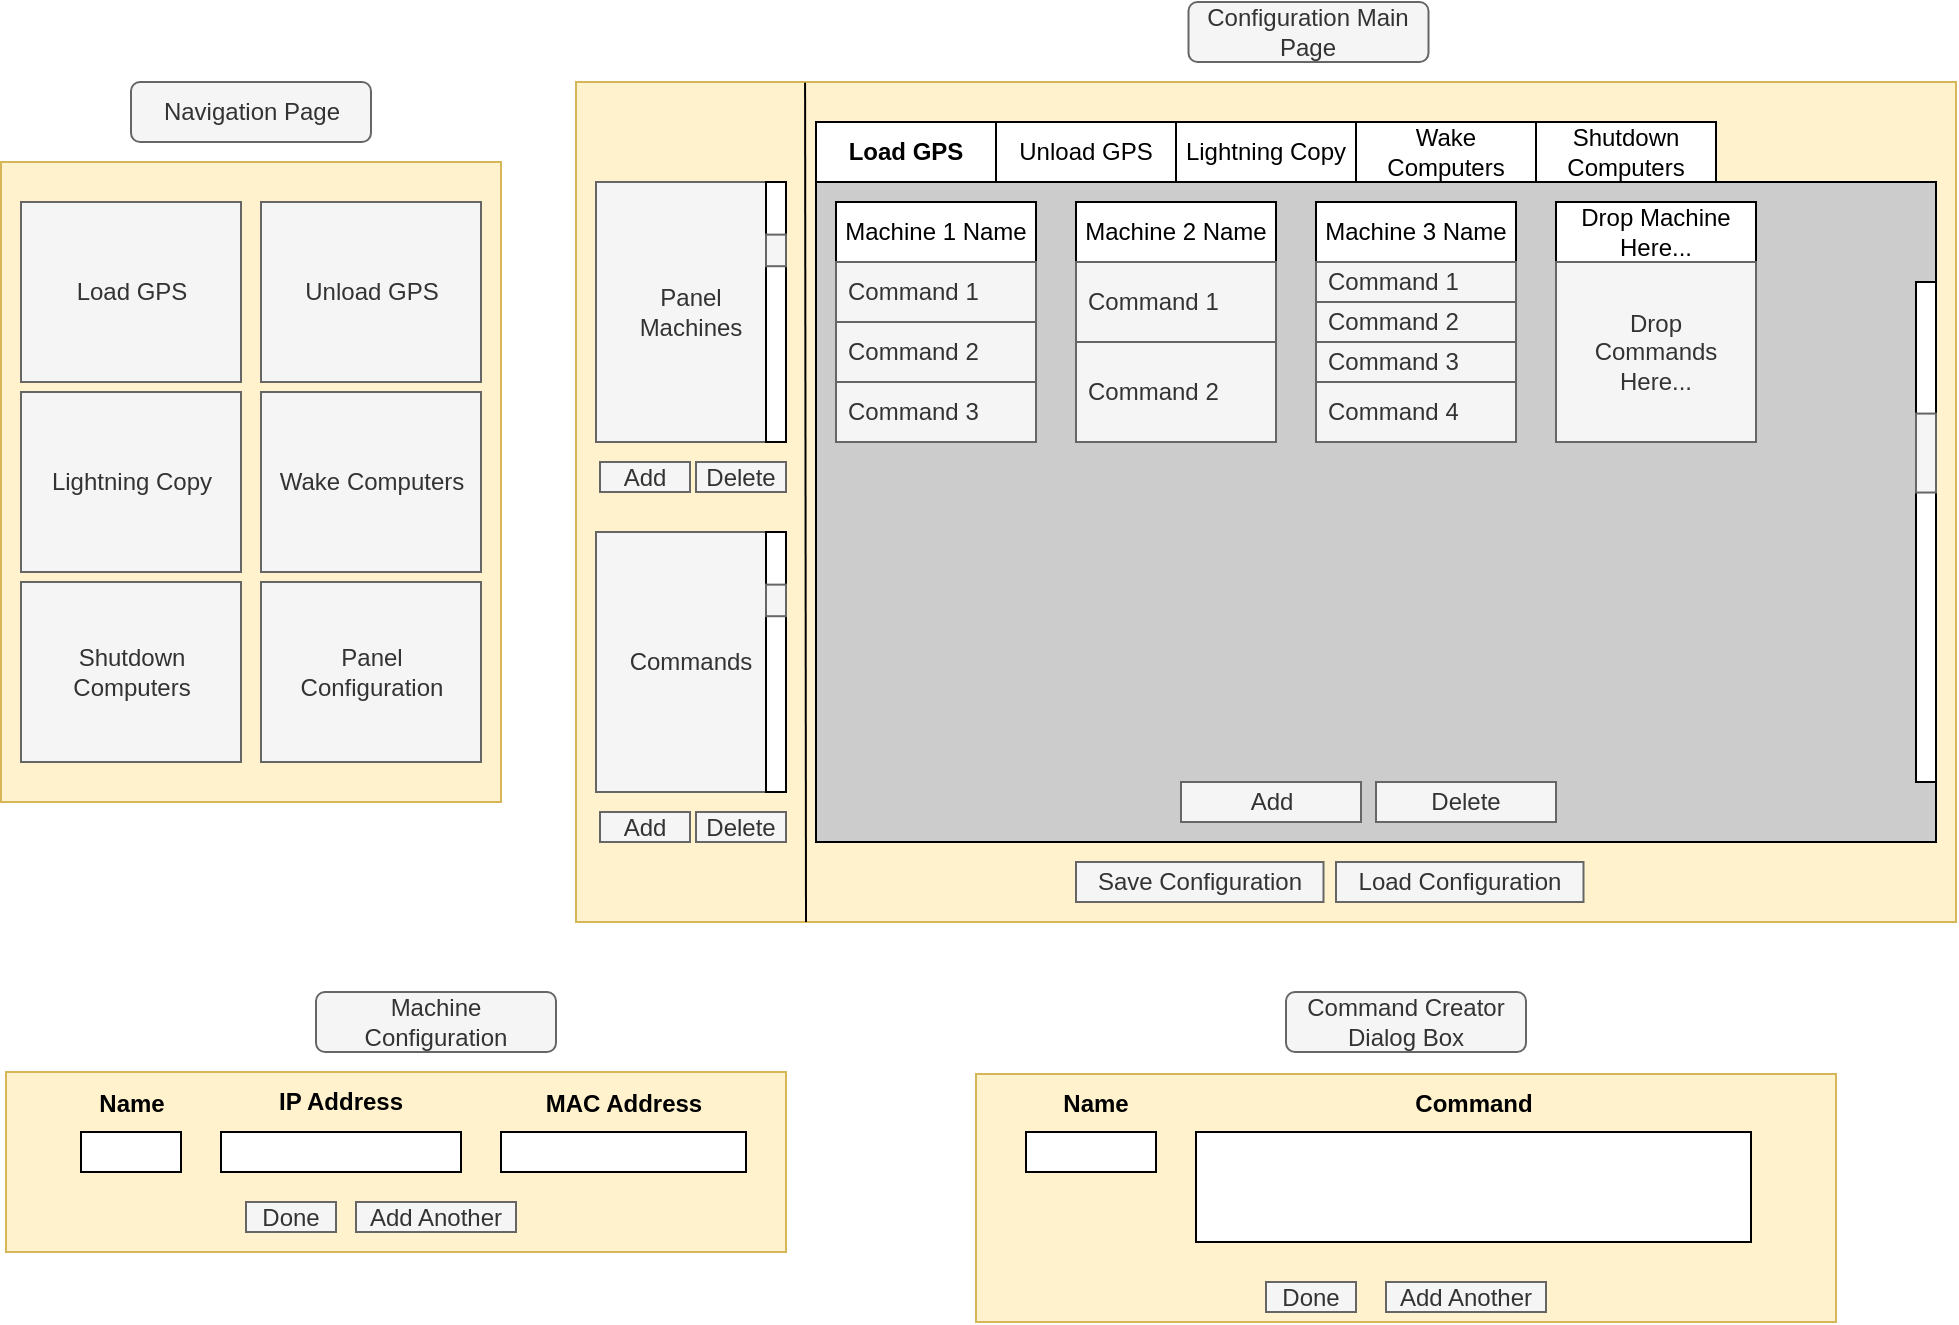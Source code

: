 <mxfile version="22.1.2" type="device" pages="2">
  <diagram name="Page-1" id="l4BXJL_ixx2tf4eaIrTP">
    <mxGraphModel dx="1094" dy="677" grid="1" gridSize="10" guides="1" tooltips="1" connect="1" arrows="1" fold="1" page="1" pageScale="1" pageWidth="850" pageHeight="1100" math="0" shadow="0">
      <root>
        <mxCell id="0" />
        <mxCell id="1" parent="0" />
        <mxCell id="05Ht6eD-vF9q2f4KRF_v-15" value="" style="rounded=0;whiteSpace=wrap;html=1;fillColor=#fff2cc;strokeColor=#d6b656;" parent="1" vertex="1">
          <mxGeometry x="310" y="60" width="690" height="420" as="geometry" />
        </mxCell>
        <mxCell id="GJvcvkB4KFx6lNpRB0yJ-2" value="" style="group" parent="1" vertex="1" connectable="0">
          <mxGeometry x="430" y="110" width="540" height="330" as="geometry" />
        </mxCell>
        <mxCell id="CBT9GlM5qFI3nlHTZvPN-23" value="" style="rounded=0;whiteSpace=wrap;html=1;fillColor=#CCCCCC;" parent="GJvcvkB4KFx6lNpRB0yJ-2" vertex="1">
          <mxGeometry width="560" height="330" as="geometry" />
        </mxCell>
        <mxCell id="CBT9GlM5qFI3nlHTZvPN-26" value="" style="group" parent="GJvcvkB4KFx6lNpRB0yJ-2" vertex="1" connectable="0">
          <mxGeometry x="550" y="50" width="10" height="250" as="geometry" />
        </mxCell>
        <mxCell id="CBT9GlM5qFI3nlHTZvPN-24" value="" style="rounded=0;whiteSpace=wrap;html=1;" parent="CBT9GlM5qFI3nlHTZvPN-26" vertex="1">
          <mxGeometry width="10" height="250.0" as="geometry" />
        </mxCell>
        <mxCell id="CBT9GlM5qFI3nlHTZvPN-25" value="" style="rounded=0;whiteSpace=wrap;html=1;fillColor=#f5f5f5;fontColor=#333333;strokeColor=#666666;" parent="CBT9GlM5qFI3nlHTZvPN-26" vertex="1">
          <mxGeometry y="65.789" width="10" height="39.474" as="geometry" />
        </mxCell>
        <mxCell id="GJvcvkB4KFx6lNpRB0yJ-42" value="Machine 2 Name" style="swimlane;fontStyle=0;childLayout=stackLayout;horizontal=1;startSize=30;horizontalStack=0;resizeParent=1;resizeParentMax=0;resizeLast=0;collapsible=1;marginBottom=0;whiteSpace=wrap;html=1;" parent="GJvcvkB4KFx6lNpRB0yJ-2" vertex="1">
          <mxGeometry x="130" y="10" width="100" height="120" as="geometry">
            <mxRectangle x="450" y="420" width="130" height="30" as="alternateBounds" />
          </mxGeometry>
        </mxCell>
        <mxCell id="GJvcvkB4KFx6lNpRB0yJ-43" value="Command 1" style="text;strokeColor=#666666;fillColor=#f5f5f5;align=left;verticalAlign=middle;spacingLeft=4;spacingRight=4;overflow=hidden;points=[[0,0.5],[1,0.5]];portConstraint=eastwest;rotatable=0;whiteSpace=wrap;html=1;fontColor=#333333;" parent="GJvcvkB4KFx6lNpRB0yJ-42" vertex="1">
          <mxGeometry y="30" width="100" height="40" as="geometry" />
        </mxCell>
        <mxCell id="GJvcvkB4KFx6lNpRB0yJ-44" value="Command 2" style="text;strokeColor=#666666;fillColor=#f5f5f5;align=left;verticalAlign=middle;spacingLeft=4;spacingRight=4;overflow=hidden;points=[[0,0.5],[1,0.5]];portConstraint=eastwest;rotatable=0;whiteSpace=wrap;html=1;fontColor=#333333;" parent="GJvcvkB4KFx6lNpRB0yJ-42" vertex="1">
          <mxGeometry y="70" width="100" height="50" as="geometry" />
        </mxCell>
        <mxCell id="GJvcvkB4KFx6lNpRB0yJ-46" value="Machine 3 Name" style="swimlane;fontStyle=0;childLayout=stackLayout;horizontal=1;startSize=30;horizontalStack=0;resizeParent=1;resizeParentMax=0;resizeLast=0;collapsible=1;marginBottom=0;whiteSpace=wrap;html=1;" parent="GJvcvkB4KFx6lNpRB0yJ-2" vertex="1">
          <mxGeometry x="250" y="10" width="100" height="120" as="geometry">
            <mxRectangle x="450" y="420" width="130" height="30" as="alternateBounds" />
          </mxGeometry>
        </mxCell>
        <mxCell id="GJvcvkB4KFx6lNpRB0yJ-47" value="Command 1" style="text;strokeColor=#666666;fillColor=#f5f5f5;align=left;verticalAlign=middle;spacingLeft=4;spacingRight=4;overflow=hidden;points=[[0,0.5],[1,0.5]];portConstraint=eastwest;rotatable=0;whiteSpace=wrap;html=1;fontColor=#333333;" parent="GJvcvkB4KFx6lNpRB0yJ-46" vertex="1">
          <mxGeometry y="30" width="100" height="20" as="geometry" />
        </mxCell>
        <mxCell id="GJvcvkB4KFx6lNpRB0yJ-48" value="Command 2" style="text;strokeColor=#666666;fillColor=#f5f5f5;align=left;verticalAlign=middle;spacingLeft=4;spacingRight=4;overflow=hidden;points=[[0,0.5],[1,0.5]];portConstraint=eastwest;rotatable=0;whiteSpace=wrap;html=1;fontColor=#333333;" parent="GJvcvkB4KFx6lNpRB0yJ-46" vertex="1">
          <mxGeometry y="50" width="100" height="20" as="geometry" />
        </mxCell>
        <mxCell id="GJvcvkB4KFx6lNpRB0yJ-49" value="Command 3" style="text;strokeColor=#666666;fillColor=#f5f5f5;align=left;verticalAlign=middle;spacingLeft=4;spacingRight=4;overflow=hidden;points=[[0,0.5],[1,0.5]];portConstraint=eastwest;rotatable=0;whiteSpace=wrap;html=1;fontColor=#333333;" parent="GJvcvkB4KFx6lNpRB0yJ-46" vertex="1">
          <mxGeometry y="70" width="100" height="20" as="geometry" />
        </mxCell>
        <mxCell id="GJvcvkB4KFx6lNpRB0yJ-57" value="Command 4" style="text;strokeColor=#666666;fillColor=#f5f5f5;align=left;verticalAlign=middle;spacingLeft=4;spacingRight=4;overflow=hidden;points=[[0,0.5],[1,0.5]];portConstraint=eastwest;rotatable=0;whiteSpace=wrap;html=1;fontColor=#333333;" parent="GJvcvkB4KFx6lNpRB0yJ-46" vertex="1">
          <mxGeometry y="90" width="100" height="30" as="geometry" />
        </mxCell>
        <mxCell id="CBT9GlM5qFI3nlHTZvPN-30" value="Drop Machine Here..." style="swimlane;fontStyle=0;childLayout=stackLayout;horizontal=1;startSize=30;horizontalStack=0;resizeParent=1;resizeParentMax=0;resizeLast=0;collapsible=1;marginBottom=0;whiteSpace=wrap;html=1;" parent="GJvcvkB4KFx6lNpRB0yJ-2" vertex="1">
          <mxGeometry x="370" y="10" width="100" height="120" as="geometry">
            <mxRectangle x="450" y="420" width="130" height="30" as="alternateBounds" />
          </mxGeometry>
        </mxCell>
        <mxCell id="CBT9GlM5qFI3nlHTZvPN-31" value="Drop Commands Here..." style="text;strokeColor=#666666;fillColor=#f5f5f5;align=center;verticalAlign=middle;spacingLeft=4;spacingRight=4;overflow=hidden;points=[[0,0.5],[1,0.5]];portConstraint=eastwest;rotatable=0;whiteSpace=wrap;html=1;fontColor=#333333;" parent="CBT9GlM5qFI3nlHTZvPN-30" vertex="1">
          <mxGeometry y="30" width="100" height="90" as="geometry" />
        </mxCell>
        <mxCell id="05Ht6eD-vF9q2f4KRF_v-18" value="Add" style="rounded=0;whiteSpace=wrap;html=1;fillColor=#f5f5f5;fontColor=#333333;strokeColor=#666666;" parent="GJvcvkB4KFx6lNpRB0yJ-2" vertex="1">
          <mxGeometry x="182.5" y="300" width="90" height="20" as="geometry" />
        </mxCell>
        <mxCell id="05Ht6eD-vF9q2f4KRF_v-24" value="Delete" style="rounded=0;whiteSpace=wrap;html=1;fillColor=#f5f5f5;fontColor=#333333;strokeColor=#666666;" parent="GJvcvkB4KFx6lNpRB0yJ-2" vertex="1">
          <mxGeometry x="280" y="300" width="90" height="20" as="geometry" />
        </mxCell>
        <mxCell id="05Ht6eD-vF9q2f4KRF_v-9" value="" style="rounded=0;whiteSpace=wrap;html=1;fillColor=#fff2cc;strokeColor=#d6b656;" parent="1" vertex="1">
          <mxGeometry x="22.5" y="100" width="250" height="320" as="geometry" />
        </mxCell>
        <mxCell id="05Ht6eD-vF9q2f4KRF_v-2" value="Load GPS" style="rounded=0;whiteSpace=wrap;html=1;fillColor=#f5f5f5;fontColor=#333333;strokeColor=#666666;" parent="1" vertex="1">
          <mxGeometry x="32.5" y="120" width="110" height="90" as="geometry" />
        </mxCell>
        <mxCell id="05Ht6eD-vF9q2f4KRF_v-3" value="Unload GPS" style="rounded=0;whiteSpace=wrap;html=1;fillColor=#f5f5f5;fontColor=#333333;strokeColor=#666666;" parent="1" vertex="1">
          <mxGeometry x="152.5" y="120" width="110" height="90" as="geometry" />
        </mxCell>
        <mxCell id="05Ht6eD-vF9q2f4KRF_v-4" value="Lightning Copy" style="rounded=0;whiteSpace=wrap;html=1;fillColor=#f5f5f5;fontColor=#333333;strokeColor=#666666;" parent="1" vertex="1">
          <mxGeometry x="32.5" y="215" width="110" height="90" as="geometry" />
        </mxCell>
        <mxCell id="05Ht6eD-vF9q2f4KRF_v-5" value="Wake Computers" style="rounded=0;whiteSpace=wrap;html=1;fillColor=#f5f5f5;fontColor=#333333;strokeColor=#666666;" parent="1" vertex="1">
          <mxGeometry x="152.5" y="215" width="110" height="90" as="geometry" />
        </mxCell>
        <mxCell id="05Ht6eD-vF9q2f4KRF_v-6" value="Shutdown Computers" style="rounded=0;whiteSpace=wrap;html=1;fillColor=#f5f5f5;fontColor=#333333;strokeColor=#666666;" parent="1" vertex="1">
          <mxGeometry x="32.5" y="310" width="110" height="90" as="geometry" />
        </mxCell>
        <mxCell id="05Ht6eD-vF9q2f4KRF_v-7" value="Panel &lt;br&gt;Configuration" style="rounded=0;whiteSpace=wrap;html=1;fillColor=#f5f5f5;fontColor=#333333;strokeColor=#666666;" parent="1" vertex="1">
          <mxGeometry x="152.5" y="310" width="110" height="90" as="geometry" />
        </mxCell>
        <mxCell id="05Ht6eD-vF9q2f4KRF_v-12" value="Navigation Page" style="rounded=1;whiteSpace=wrap;html=1;fillColor=#f5f5f5;strokeColor=#666666;fontColor=#333333;" parent="1" vertex="1">
          <mxGeometry x="87.5" y="60" width="120" height="30" as="geometry" />
        </mxCell>
        <mxCell id="05Ht6eD-vF9q2f4KRF_v-13" value="Configuration Main Page" style="rounded=1;whiteSpace=wrap;html=1;fillColor=#f5f5f5;strokeColor=#666666;fontColor=#333333;" parent="1" vertex="1">
          <mxGeometry x="616.25" y="20" width="120" height="30" as="geometry" />
        </mxCell>
        <mxCell id="05Ht6eD-vF9q2f4KRF_v-16" value="Commands" style="rounded=0;whiteSpace=wrap;html=1;fillColor=#f5f5f5;fontColor=#333333;strokeColor=#666666;" parent="1" vertex="1">
          <mxGeometry x="320" y="285" width="95" height="130" as="geometry" />
        </mxCell>
        <mxCell id="05Ht6eD-vF9q2f4KRF_v-26" value="Panel&lt;br&gt;Machines" style="rounded=0;whiteSpace=wrap;html=1;fillColor=#f5f5f5;fontColor=#333333;strokeColor=#666666;" parent="1" vertex="1">
          <mxGeometry x="320" y="110" width="95" height="130" as="geometry" />
        </mxCell>
        <mxCell id="05Ht6eD-vF9q2f4KRF_v-29" value="Add" style="rounded=0;whiteSpace=wrap;html=1;fillColor=#f5f5f5;fontColor=#333333;strokeColor=#666666;" parent="1" vertex="1">
          <mxGeometry x="322" y="250" width="45" height="15" as="geometry" />
        </mxCell>
        <mxCell id="05Ht6eD-vF9q2f4KRF_v-30" value="Delete" style="rounded=0;whiteSpace=wrap;html=1;fillColor=#f5f5f5;fontColor=#333333;strokeColor=#666666;" parent="1" vertex="1">
          <mxGeometry x="370" y="250" width="45" height="15" as="geometry" />
        </mxCell>
        <mxCell id="05Ht6eD-vF9q2f4KRF_v-31" value="Add" style="rounded=0;whiteSpace=wrap;html=1;fillColor=#f5f5f5;fontColor=#333333;strokeColor=#666666;" parent="1" vertex="1">
          <mxGeometry x="322" y="425" width="45" height="15" as="geometry" />
        </mxCell>
        <mxCell id="05Ht6eD-vF9q2f4KRF_v-32" value="Delete" style="rounded=0;whiteSpace=wrap;html=1;fillColor=#f5f5f5;fontColor=#333333;strokeColor=#666666;" parent="1" vertex="1">
          <mxGeometry x="370" y="425" width="45" height="15" as="geometry" />
        </mxCell>
        <mxCell id="CBT9GlM5qFI3nlHTZvPN-8" value="" style="endArrow=none;html=1;rounded=0;entryX=0.166;entryY=0.001;entryDx=0;entryDy=0;entryPerimeter=0;" parent="1" target="05Ht6eD-vF9q2f4KRF_v-15" edge="1">
          <mxGeometry width="50" height="50" relative="1" as="geometry">
            <mxPoint x="425" y="480" as="sourcePoint" />
            <mxPoint x="490" y="200" as="targetPoint" />
          </mxGeometry>
        </mxCell>
        <mxCell id="CBT9GlM5qFI3nlHTZvPN-3" value="Machine 1 Name" style="swimlane;fontStyle=0;childLayout=stackLayout;horizontal=1;startSize=30;horizontalStack=0;resizeParent=1;resizeParentMax=0;resizeLast=0;collapsible=1;marginBottom=0;whiteSpace=wrap;html=1;" parent="1" vertex="1">
          <mxGeometry x="440" y="120" width="100" height="120" as="geometry">
            <mxRectangle x="450" y="420" width="130" height="30" as="alternateBounds" />
          </mxGeometry>
        </mxCell>
        <mxCell id="CBT9GlM5qFI3nlHTZvPN-4" value="Command 1" style="text;strokeColor=#666666;fillColor=#f5f5f5;align=left;verticalAlign=middle;spacingLeft=4;spacingRight=4;overflow=hidden;points=[[0,0.5],[1,0.5]];portConstraint=eastwest;rotatable=0;whiteSpace=wrap;html=1;fontColor=#333333;" parent="CBT9GlM5qFI3nlHTZvPN-3" vertex="1">
          <mxGeometry y="30" width="100" height="30" as="geometry" />
        </mxCell>
        <mxCell id="CBT9GlM5qFI3nlHTZvPN-5" value="Command 2" style="text;strokeColor=#666666;fillColor=#f5f5f5;align=left;verticalAlign=middle;spacingLeft=4;spacingRight=4;overflow=hidden;points=[[0,0.5],[1,0.5]];portConstraint=eastwest;rotatable=0;whiteSpace=wrap;html=1;fontColor=#333333;" parent="CBT9GlM5qFI3nlHTZvPN-3" vertex="1">
          <mxGeometry y="60" width="100" height="30" as="geometry" />
        </mxCell>
        <mxCell id="CBT9GlM5qFI3nlHTZvPN-6" value="Command 3" style="text;strokeColor=#666666;fillColor=#f5f5f5;align=left;verticalAlign=middle;spacingLeft=4;spacingRight=4;overflow=hidden;points=[[0,0.5],[1,0.5]];portConstraint=eastwest;rotatable=0;whiteSpace=wrap;html=1;fontColor=#333333;" parent="CBT9GlM5qFI3nlHTZvPN-3" vertex="1">
          <mxGeometry y="90" width="100" height="30" as="geometry" />
        </mxCell>
        <mxCell id="CBT9GlM5qFI3nlHTZvPN-36" value="" style="rounded=0;whiteSpace=wrap;html=1;fillColor=#fff2cc;strokeColor=#d6b656;" parent="1" vertex="1">
          <mxGeometry x="25" y="555" width="390" height="90" as="geometry" />
        </mxCell>
        <mxCell id="CBT9GlM5qFI3nlHTZvPN-38" value="Machine Configuration" style="rounded=1;whiteSpace=wrap;html=1;fillColor=#f5f5f5;strokeColor=#666666;fontColor=#333333;" parent="1" vertex="1">
          <mxGeometry x="180" y="515" width="120" height="30" as="geometry" />
        </mxCell>
        <mxCell id="CBT9GlM5qFI3nlHTZvPN-39" value="" style="rounded=0;whiteSpace=wrap;html=1;" parent="1" vertex="1">
          <mxGeometry x="62.5" y="585" width="50" height="20" as="geometry" />
        </mxCell>
        <mxCell id="CBT9GlM5qFI3nlHTZvPN-40" value="" style="rounded=0;whiteSpace=wrap;html=1;" parent="1" vertex="1">
          <mxGeometry x="132.5" y="585" width="120" height="20" as="geometry" />
        </mxCell>
        <mxCell id="CBT9GlM5qFI3nlHTZvPN-41" value="" style="rounded=0;whiteSpace=wrap;html=1;" parent="1" vertex="1">
          <mxGeometry x="272.5" y="585" width="122.5" height="20" as="geometry" />
        </mxCell>
        <mxCell id="CBT9GlM5qFI3nlHTZvPN-49" value="IP Address" style="text;html=1;strokeColor=none;fillColor=none;align=center;verticalAlign=middle;whiteSpace=wrap;rounded=0;fontStyle=1" parent="1" vertex="1">
          <mxGeometry x="151.25" y="555" width="82.5" height="30" as="geometry" />
        </mxCell>
        <mxCell id="CBT9GlM5qFI3nlHTZvPN-50" value="MAC Address" style="text;html=1;strokeColor=none;fillColor=none;align=center;verticalAlign=middle;whiteSpace=wrap;rounded=0;fontStyle=1" parent="1" vertex="1">
          <mxGeometry x="288.75" y="556" width="90" height="30" as="geometry" />
        </mxCell>
        <mxCell id="CBT9GlM5qFI3nlHTZvPN-52" value="Name" style="text;html=1;strokeColor=none;fillColor=none;align=center;verticalAlign=middle;whiteSpace=wrap;rounded=0;fontStyle=1" parent="1" vertex="1">
          <mxGeometry x="57.5" y="556" width="60" height="30" as="geometry" />
        </mxCell>
        <mxCell id="GJvcvkB4KFx6lNpRB0yJ-29" value="Command Creator Dialog Box" style="rounded=1;whiteSpace=wrap;html=1;fillColor=#f5f5f5;strokeColor=#666666;fontColor=#333333;" parent="1" vertex="1">
          <mxGeometry x="665" y="515" width="120" height="30" as="geometry" />
        </mxCell>
        <mxCell id="GJvcvkB4KFx6lNpRB0yJ-30" value="" style="rounded=0;whiteSpace=wrap;html=1;fillColor=#fff2cc;strokeColor=#d6b656;" parent="1" vertex="1">
          <mxGeometry x="510" y="556" width="430" height="124" as="geometry" />
        </mxCell>
        <mxCell id="GJvcvkB4KFx6lNpRB0yJ-38" value="Name" style="text;html=1;strokeColor=none;fillColor=none;align=center;verticalAlign=middle;whiteSpace=wrap;rounded=0;fontStyle=1" parent="1" vertex="1">
          <mxGeometry x="540" y="556" width="60" height="30" as="geometry" />
        </mxCell>
        <mxCell id="GJvcvkB4KFx6lNpRB0yJ-39" value="" style="rounded=0;whiteSpace=wrap;html=1;" parent="1" vertex="1">
          <mxGeometry x="535" y="585" width="65" height="20" as="geometry" />
        </mxCell>
        <mxCell id="GJvcvkB4KFx6lNpRB0yJ-40" value="Done" style="rounded=0;whiteSpace=wrap;html=1;fillColor=#f5f5f5;fontColor=#333333;strokeColor=#666666;" parent="1" vertex="1">
          <mxGeometry x="145" y="620" width="45" height="15" as="geometry" />
        </mxCell>
        <mxCell id="GJvcvkB4KFx6lNpRB0yJ-41" value="Add Another" style="rounded=0;whiteSpace=wrap;html=1;fillColor=#f5f5f5;fontColor=#333333;strokeColor=#666666;" parent="1" vertex="1">
          <mxGeometry x="200" y="620" width="80" height="15" as="geometry" />
        </mxCell>
        <mxCell id="GJvcvkB4KFx6lNpRB0yJ-51" value="Command" style="text;html=1;strokeColor=none;fillColor=none;align=center;verticalAlign=middle;whiteSpace=wrap;rounded=0;fontStyle=1" parent="1" vertex="1">
          <mxGeometry x="728.75" y="556" width="60" height="30" as="geometry" />
        </mxCell>
        <mxCell id="GJvcvkB4KFx6lNpRB0yJ-52" value="" style="rounded=0;whiteSpace=wrap;html=1;" parent="1" vertex="1">
          <mxGeometry x="620" y="585" width="277.5" height="55" as="geometry" />
        </mxCell>
        <mxCell id="GJvcvkB4KFx6lNpRB0yJ-55" value="Done" style="rounded=0;whiteSpace=wrap;html=1;fillColor=#f5f5f5;fontColor=#333333;strokeColor=#666666;" parent="1" vertex="1">
          <mxGeometry x="655" y="660" width="45" height="15" as="geometry" />
        </mxCell>
        <mxCell id="GJvcvkB4KFx6lNpRB0yJ-56" value="Add Another" style="rounded=0;whiteSpace=wrap;html=1;fillColor=#f5f5f5;fontColor=#333333;strokeColor=#666666;" parent="1" vertex="1">
          <mxGeometry x="715" y="660" width="80" height="15" as="geometry" />
        </mxCell>
        <mxCell id="GJvcvkB4KFx6lNpRB0yJ-59" value="Load GPS" style="rounded=0;whiteSpace=wrap;html=1;fontStyle=1" parent="1" vertex="1">
          <mxGeometry x="430" y="80" width="90" height="30" as="geometry" />
        </mxCell>
        <mxCell id="GJvcvkB4KFx6lNpRB0yJ-60" value="Unload GPS" style="rounded=0;whiteSpace=wrap;html=1;" parent="1" vertex="1">
          <mxGeometry x="520" y="80" width="90" height="30" as="geometry" />
        </mxCell>
        <mxCell id="GJvcvkB4KFx6lNpRB0yJ-62" value="Lightning Copy" style="rounded=0;whiteSpace=wrap;html=1;" parent="1" vertex="1">
          <mxGeometry x="610" y="80" width="90" height="30" as="geometry" />
        </mxCell>
        <mxCell id="GJvcvkB4KFx6lNpRB0yJ-64" value="Wake Computers" style="rounded=0;whiteSpace=wrap;html=1;" parent="1" vertex="1">
          <mxGeometry x="700" y="80" width="90" height="30" as="geometry" />
        </mxCell>
        <mxCell id="GJvcvkB4KFx6lNpRB0yJ-65" value="Shutdown Computers" style="rounded=0;whiteSpace=wrap;html=1;" parent="1" vertex="1">
          <mxGeometry x="790" y="80" width="90" height="30" as="geometry" />
        </mxCell>
        <mxCell id="GJvcvkB4KFx6lNpRB0yJ-72" value="Save Configuration" style="rounded=0;whiteSpace=wrap;html=1;fillColor=#f5f5f5;fontColor=#333333;strokeColor=#666666;" parent="1" vertex="1">
          <mxGeometry x="560" y="450" width="123.75" height="20" as="geometry" />
        </mxCell>
        <mxCell id="GJvcvkB4KFx6lNpRB0yJ-73" value="Load Configuration" style="rounded=0;whiteSpace=wrap;html=1;fillColor=#f5f5f5;fontColor=#333333;strokeColor=#666666;" parent="1" vertex="1">
          <mxGeometry x="690" y="450" width="123.75" height="20" as="geometry" />
        </mxCell>
        <mxCell id="GJvcvkB4KFx6lNpRB0yJ-79" value="" style="group" parent="1" vertex="1" connectable="0">
          <mxGeometry x="405" y="110" width="10" height="130" as="geometry" />
        </mxCell>
        <mxCell id="GJvcvkB4KFx6lNpRB0yJ-80" value="" style="rounded=0;whiteSpace=wrap;html=1;" parent="GJvcvkB4KFx6lNpRB0yJ-79" vertex="1">
          <mxGeometry width="10" height="130" as="geometry" />
        </mxCell>
        <mxCell id="GJvcvkB4KFx6lNpRB0yJ-81" value="" style="rounded=0;whiteSpace=wrap;html=1;fillColor=#f5f5f5;fontColor=#333333;strokeColor=#666666;" parent="GJvcvkB4KFx6lNpRB0yJ-79" vertex="1">
          <mxGeometry y="26.316" width="10" height="15.789" as="geometry" />
        </mxCell>
        <mxCell id="GJvcvkB4KFx6lNpRB0yJ-83" value="" style="group" parent="1" vertex="1" connectable="0">
          <mxGeometry x="405" y="285" width="10" height="130" as="geometry" />
        </mxCell>
        <mxCell id="GJvcvkB4KFx6lNpRB0yJ-84" value="" style="rounded=0;whiteSpace=wrap;html=1;" parent="GJvcvkB4KFx6lNpRB0yJ-83" vertex="1">
          <mxGeometry width="10" height="130" as="geometry" />
        </mxCell>
        <mxCell id="GJvcvkB4KFx6lNpRB0yJ-85" value="" style="rounded=0;whiteSpace=wrap;html=1;fillColor=#f5f5f5;fontColor=#333333;strokeColor=#666666;" parent="GJvcvkB4KFx6lNpRB0yJ-83" vertex="1">
          <mxGeometry y="26.316" width="10" height="15.789" as="geometry" />
        </mxCell>
      </root>
    </mxGraphModel>
  </diagram>
  <diagram id="Q6t3PGNf9DameAa-TIvc" name="Page-2">
    <mxGraphModel dx="1094" dy="677" grid="1" gridSize="10" guides="1" tooltips="1" connect="1" arrows="1" fold="1" page="1" pageScale="1" pageWidth="850" pageHeight="1100" math="0" shadow="0">
      <root>
        <mxCell id="0" />
        <mxCell id="1" parent="0" />
        <mxCell id="Vn81i6i-_mEmaF94YPcc-1" value="Navigation Page" style="shape=table;startSize=30;container=1;collapsible=1;childLayout=tableLayout;fixedRows=1;rowLines=0;fontStyle=1;align=center;resizeLast=1;html=1;" parent="1" vertex="1">
          <mxGeometry x="240" y="20" width="160" height="180" as="geometry">
            <mxRectangle x="80" y="40" width="90" height="30" as="alternateBounds" />
          </mxGeometry>
        </mxCell>
        <mxCell id="Vn81i6i-_mEmaF94YPcc-2" value="" style="shape=tableRow;horizontal=0;startSize=0;swimlaneHead=0;swimlaneBody=0;fillColor=none;collapsible=0;dropTarget=0;points=[[0,0.5],[1,0.5]];portConstraint=eastwest;top=0;left=0;right=0;bottom=1;" parent="Vn81i6i-_mEmaF94YPcc-1" vertex="1">
          <mxGeometry y="30" width="160" height="30" as="geometry" />
        </mxCell>
        <mxCell id="Vn81i6i-_mEmaF94YPcc-3" value="PK" style="shape=partialRectangle;connectable=0;fillColor=none;top=0;left=0;bottom=0;right=0;fontStyle=1;overflow=hidden;whiteSpace=wrap;html=1;" parent="Vn81i6i-_mEmaF94YPcc-2" vertex="1">
          <mxGeometry width="30" height="30" as="geometry">
            <mxRectangle width="30" height="30" as="alternateBounds" />
          </mxGeometry>
        </mxCell>
        <mxCell id="Vn81i6i-_mEmaF94YPcc-4" value="nav_id" style="shape=partialRectangle;connectable=0;fillColor=none;top=0;left=0;bottom=0;right=0;align=left;spacingLeft=6;fontStyle=5;overflow=hidden;whiteSpace=wrap;html=1;" parent="Vn81i6i-_mEmaF94YPcc-2" vertex="1">
          <mxGeometry x="30" width="130" height="30" as="geometry">
            <mxRectangle width="130" height="30" as="alternateBounds" />
          </mxGeometry>
        </mxCell>
        <mxCell id="Vn81i6i-_mEmaF94YPcc-5" value="" style="shape=tableRow;horizontal=0;startSize=0;swimlaneHead=0;swimlaneBody=0;fillColor=none;collapsible=0;dropTarget=0;points=[[0,0.5],[1,0.5]];portConstraint=eastwest;top=0;left=0;right=0;bottom=0;" parent="Vn81i6i-_mEmaF94YPcc-1" vertex="1">
          <mxGeometry y="60" width="160" height="30" as="geometry" />
        </mxCell>
        <mxCell id="Vn81i6i-_mEmaF94YPcc-6" value="" style="shape=partialRectangle;connectable=0;fillColor=none;top=0;left=0;bottom=0;right=0;editable=1;overflow=hidden;whiteSpace=wrap;html=1;" parent="Vn81i6i-_mEmaF94YPcc-5" vertex="1">
          <mxGeometry width="30" height="30" as="geometry">
            <mxRectangle width="30" height="30" as="alternateBounds" />
          </mxGeometry>
        </mxCell>
        <mxCell id="Vn81i6i-_mEmaF94YPcc-7" value="Load GP" style="shape=partialRectangle;connectable=0;fillColor=none;top=0;left=0;bottom=0;right=0;align=left;spacingLeft=6;overflow=hidden;whiteSpace=wrap;html=1;" parent="Vn81i6i-_mEmaF94YPcc-5" vertex="1">
          <mxGeometry x="30" width="130" height="30" as="geometry">
            <mxRectangle width="130" height="30" as="alternateBounds" />
          </mxGeometry>
        </mxCell>
        <mxCell id="Vn81i6i-_mEmaF94YPcc-8" value="" style="shape=tableRow;horizontal=0;startSize=0;swimlaneHead=0;swimlaneBody=0;fillColor=none;collapsible=0;dropTarget=0;points=[[0,0.5],[1,0.5]];portConstraint=eastwest;top=0;left=0;right=0;bottom=0;" parent="Vn81i6i-_mEmaF94YPcc-1" vertex="1">
          <mxGeometry y="90" width="160" height="30" as="geometry" />
        </mxCell>
        <mxCell id="Vn81i6i-_mEmaF94YPcc-9" value="" style="shape=partialRectangle;connectable=0;fillColor=none;top=0;left=0;bottom=0;right=0;editable=1;overflow=hidden;whiteSpace=wrap;html=1;" parent="Vn81i6i-_mEmaF94YPcc-8" vertex="1">
          <mxGeometry width="30" height="30" as="geometry">
            <mxRectangle width="30" height="30" as="alternateBounds" />
          </mxGeometry>
        </mxCell>
        <mxCell id="Vn81i6i-_mEmaF94YPcc-10" value="Unload GP" style="shape=partialRectangle;connectable=0;fillColor=none;top=0;left=0;bottom=0;right=0;align=left;spacingLeft=6;overflow=hidden;whiteSpace=wrap;html=1;" parent="Vn81i6i-_mEmaF94YPcc-8" vertex="1">
          <mxGeometry x="30" width="130" height="30" as="geometry">
            <mxRectangle width="130" height="30" as="alternateBounds" />
          </mxGeometry>
        </mxCell>
        <mxCell id="Vn81i6i-_mEmaF94YPcc-11" value="" style="shape=tableRow;horizontal=0;startSize=0;swimlaneHead=0;swimlaneBody=0;fillColor=none;collapsible=0;dropTarget=0;points=[[0,0.5],[1,0.5]];portConstraint=eastwest;top=0;left=0;right=0;bottom=0;" parent="Vn81i6i-_mEmaF94YPcc-1" vertex="1">
          <mxGeometry y="120" width="160" height="30" as="geometry" />
        </mxCell>
        <mxCell id="Vn81i6i-_mEmaF94YPcc-12" value="" style="shape=partialRectangle;connectable=0;fillColor=none;top=0;left=0;bottom=0;right=0;editable=1;overflow=hidden;whiteSpace=wrap;html=1;" parent="Vn81i6i-_mEmaF94YPcc-11" vertex="1">
          <mxGeometry width="30" height="30" as="geometry">
            <mxRectangle width="30" height="30" as="alternateBounds" />
          </mxGeometry>
        </mxCell>
        <mxCell id="Vn81i6i-_mEmaF94YPcc-13" value="Lightning Copy" style="shape=partialRectangle;connectable=0;fillColor=none;top=0;left=0;bottom=0;right=0;align=left;spacingLeft=6;overflow=hidden;whiteSpace=wrap;html=1;" parent="Vn81i6i-_mEmaF94YPcc-11" vertex="1">
          <mxGeometry x="30" width="130" height="30" as="geometry">
            <mxRectangle width="130" height="30" as="alternateBounds" />
          </mxGeometry>
        </mxCell>
        <mxCell id="Vn81i6i-_mEmaF94YPcc-14" value="" style="shape=tableRow;horizontal=0;startSize=0;swimlaneHead=0;swimlaneBody=0;fillColor=none;collapsible=0;dropTarget=0;points=[[0,0.5],[1,0.5]];portConstraint=eastwest;top=0;left=0;right=0;bottom=0;" parent="Vn81i6i-_mEmaF94YPcc-1" vertex="1">
          <mxGeometry y="150" width="160" height="30" as="geometry" />
        </mxCell>
        <mxCell id="Vn81i6i-_mEmaF94YPcc-15" value="&lt;b&gt;FK1&lt;/b&gt;" style="shape=partialRectangle;connectable=0;fillColor=none;top=0;left=0;bottom=0;right=0;editable=1;overflow=hidden;whiteSpace=wrap;html=1;" parent="Vn81i6i-_mEmaF94YPcc-14" vertex="1">
          <mxGeometry width="30" height="30" as="geometry">
            <mxRectangle width="30" height="30" as="alternateBounds" />
          </mxGeometry>
        </mxCell>
        <mxCell id="Vn81i6i-_mEmaF94YPcc-16" value="&lt;b&gt;datastorage_id&lt;/b&gt;" style="shape=partialRectangle;connectable=0;fillColor=none;top=0;left=0;bottom=0;right=0;align=left;spacingLeft=6;overflow=hidden;whiteSpace=wrap;html=1;" parent="Vn81i6i-_mEmaF94YPcc-14" vertex="1">
          <mxGeometry x="30" width="130" height="30" as="geometry">
            <mxRectangle width="130" height="30" as="alternateBounds" />
          </mxGeometry>
        </mxCell>
        <mxCell id="Vn81i6i-_mEmaF94YPcc-17" value="Configuration Page" style="shape=table;startSize=30;container=1;collapsible=1;childLayout=tableLayout;fixedRows=1;rowLines=0;fontStyle=1;align=center;resizeLast=1;html=1;" parent="1" vertex="1">
          <mxGeometry x="660" y="20" width="180" height="240" as="geometry">
            <mxRectangle x="80" y="40" width="90" height="30" as="alternateBounds" />
          </mxGeometry>
        </mxCell>
        <mxCell id="Vn81i6i-_mEmaF94YPcc-18" value="" style="shape=tableRow;horizontal=0;startSize=0;swimlaneHead=0;swimlaneBody=0;fillColor=none;collapsible=0;dropTarget=0;points=[[0,0.5],[1,0.5]];portConstraint=eastwest;top=0;left=0;right=0;bottom=1;" parent="Vn81i6i-_mEmaF94YPcc-17" vertex="1">
          <mxGeometry y="30" width="180" height="30" as="geometry" />
        </mxCell>
        <mxCell id="Vn81i6i-_mEmaF94YPcc-19" value="PK" style="shape=partialRectangle;connectable=0;fillColor=none;top=0;left=0;bottom=0;right=0;fontStyle=1;overflow=hidden;whiteSpace=wrap;html=1;" parent="Vn81i6i-_mEmaF94YPcc-18" vertex="1">
          <mxGeometry width="30" height="30" as="geometry">
            <mxRectangle width="30" height="30" as="alternateBounds" />
          </mxGeometry>
        </mxCell>
        <mxCell id="Vn81i6i-_mEmaF94YPcc-20" value="config_id" style="shape=partialRectangle;connectable=0;fillColor=none;top=0;left=0;bottom=0;right=0;align=left;spacingLeft=6;fontStyle=5;overflow=hidden;whiteSpace=wrap;html=1;" parent="Vn81i6i-_mEmaF94YPcc-18" vertex="1">
          <mxGeometry x="30" width="150" height="30" as="geometry">
            <mxRectangle width="150" height="30" as="alternateBounds" />
          </mxGeometry>
        </mxCell>
        <mxCell id="Vn81i6i-_mEmaF94YPcc-21" value="" style="shape=tableRow;horizontal=0;startSize=0;swimlaneHead=0;swimlaneBody=0;fillColor=none;collapsible=0;dropTarget=0;points=[[0,0.5],[1,0.5]];portConstraint=eastwest;top=0;left=0;right=0;bottom=0;" parent="Vn81i6i-_mEmaF94YPcc-17" vertex="1">
          <mxGeometry y="60" width="180" height="30" as="geometry" />
        </mxCell>
        <mxCell id="Vn81i6i-_mEmaF94YPcc-22" value="" style="shape=partialRectangle;connectable=0;fillColor=none;top=0;left=0;bottom=0;right=0;editable=1;overflow=hidden;whiteSpace=wrap;html=1;" parent="Vn81i6i-_mEmaF94YPcc-21" vertex="1">
          <mxGeometry width="30" height="30" as="geometry">
            <mxRectangle width="30" height="30" as="alternateBounds" />
          </mxGeometry>
        </mxCell>
        <mxCell id="Vn81i6i-_mEmaF94YPcc-23" value="IP address" style="shape=partialRectangle;connectable=0;fillColor=none;top=0;left=0;bottom=0;right=0;align=left;spacingLeft=6;overflow=hidden;whiteSpace=wrap;html=1;" parent="Vn81i6i-_mEmaF94YPcc-21" vertex="1">
          <mxGeometry x="30" width="150" height="30" as="geometry">
            <mxRectangle width="150" height="30" as="alternateBounds" />
          </mxGeometry>
        </mxCell>
        <mxCell id="Vn81i6i-_mEmaF94YPcc-24" value="" style="shape=tableRow;horizontal=0;startSize=0;swimlaneHead=0;swimlaneBody=0;fillColor=none;collapsible=0;dropTarget=0;points=[[0,0.5],[1,0.5]];portConstraint=eastwest;top=0;left=0;right=0;bottom=0;" parent="Vn81i6i-_mEmaF94YPcc-17" vertex="1">
          <mxGeometry y="90" width="180" height="30" as="geometry" />
        </mxCell>
        <mxCell id="Vn81i6i-_mEmaF94YPcc-25" value="" style="shape=partialRectangle;connectable=0;fillColor=none;top=0;left=0;bottom=0;right=0;editable=1;overflow=hidden;whiteSpace=wrap;html=1;" parent="Vn81i6i-_mEmaF94YPcc-24" vertex="1">
          <mxGeometry width="30" height="30" as="geometry">
            <mxRectangle width="30" height="30" as="alternateBounds" />
          </mxGeometry>
        </mxCell>
        <mxCell id="Vn81i6i-_mEmaF94YPcc-26" value="MAC address" style="shape=partialRectangle;connectable=0;fillColor=none;top=0;left=0;bottom=0;right=0;align=left;spacingLeft=6;overflow=hidden;whiteSpace=wrap;html=1;" parent="Vn81i6i-_mEmaF94YPcc-24" vertex="1">
          <mxGeometry x="30" width="150" height="30" as="geometry">
            <mxRectangle width="150" height="30" as="alternateBounds" />
          </mxGeometry>
        </mxCell>
        <mxCell id="Vn81i6i-_mEmaF94YPcc-27" value="" style="shape=tableRow;horizontal=0;startSize=0;swimlaneHead=0;swimlaneBody=0;fillColor=none;collapsible=0;dropTarget=0;points=[[0,0.5],[1,0.5]];portConstraint=eastwest;top=0;left=0;right=0;bottom=0;" parent="Vn81i6i-_mEmaF94YPcc-17" vertex="1">
          <mxGeometry y="120" width="180" height="30" as="geometry" />
        </mxCell>
        <mxCell id="Vn81i6i-_mEmaF94YPcc-28" value="" style="shape=partialRectangle;connectable=0;fillColor=none;top=0;left=0;bottom=0;right=0;editable=1;overflow=hidden;whiteSpace=wrap;html=1;" parent="Vn81i6i-_mEmaF94YPcc-27" vertex="1">
          <mxGeometry width="30" height="30" as="geometry">
            <mxRectangle width="30" height="30" as="alternateBounds" />
          </mxGeometry>
        </mxCell>
        <mxCell id="Vn81i6i-_mEmaF94YPcc-29" value="ThunderView files" style="shape=partialRectangle;connectable=0;fillColor=none;top=0;left=0;bottom=0;right=0;align=left;spacingLeft=6;overflow=hidden;whiteSpace=wrap;html=1;" parent="Vn81i6i-_mEmaF94YPcc-27" vertex="1">
          <mxGeometry x="30" width="150" height="30" as="geometry">
            <mxRectangle width="150" height="30" as="alternateBounds" />
          </mxGeometry>
        </mxCell>
        <mxCell id="Vn81i6i-_mEmaF94YPcc-30" value="" style="shape=tableRow;horizontal=0;startSize=0;swimlaneHead=0;swimlaneBody=0;fillColor=none;collapsible=0;dropTarget=0;points=[[0,0.5],[1,0.5]];portConstraint=eastwest;top=0;left=0;right=0;bottom=0;" parent="Vn81i6i-_mEmaF94YPcc-17" vertex="1">
          <mxGeometry y="150" width="180" height="30" as="geometry" />
        </mxCell>
        <mxCell id="Vn81i6i-_mEmaF94YPcc-31" value="" style="shape=partialRectangle;connectable=0;fillColor=none;top=0;left=0;bottom=0;right=0;editable=1;overflow=hidden;whiteSpace=wrap;html=1;" parent="Vn81i6i-_mEmaF94YPcc-30" vertex="1">
          <mxGeometry width="30" height="30" as="geometry">
            <mxRectangle width="30" height="30" as="alternateBounds" />
          </mxGeometry>
        </mxCell>
        <mxCell id="Vn81i6i-_mEmaF94YPcc-32" value="# of slices" style="shape=partialRectangle;connectable=0;fillColor=none;top=0;left=0;bottom=0;right=0;align=left;spacingLeft=6;overflow=hidden;whiteSpace=wrap;html=1;" parent="Vn81i6i-_mEmaF94YPcc-30" vertex="1">
          <mxGeometry x="30" width="150" height="30" as="geometry">
            <mxRectangle width="150" height="30" as="alternateBounds" />
          </mxGeometry>
        </mxCell>
        <mxCell id="Vn81i6i-_mEmaF94YPcc-33" value="" style="shape=tableRow;horizontal=0;startSize=0;swimlaneHead=0;swimlaneBody=0;fillColor=none;collapsible=0;dropTarget=0;points=[[0,0.5],[1,0.5]];portConstraint=eastwest;top=0;left=0;right=0;bottom=0;" parent="Vn81i6i-_mEmaF94YPcc-17" vertex="1">
          <mxGeometry y="180" width="180" height="30" as="geometry" />
        </mxCell>
        <mxCell id="Vn81i6i-_mEmaF94YPcc-34" value="" style="shape=partialRectangle;connectable=0;fillColor=none;top=0;left=0;bottom=0;right=0;editable=1;overflow=hidden;whiteSpace=wrap;html=1;" parent="Vn81i6i-_mEmaF94YPcc-33" vertex="1">
          <mxGeometry width="30" height="30" as="geometry">
            <mxRectangle width="30" height="30" as="alternateBounds" />
          </mxGeometry>
        </mxCell>
        <mxCell id="Vn81i6i-_mEmaF94YPcc-35" value="Slice orientation" style="shape=partialRectangle;connectable=0;fillColor=none;top=0;left=0;bottom=0;right=0;align=left;spacingLeft=6;overflow=hidden;whiteSpace=wrap;html=1;" parent="Vn81i6i-_mEmaF94YPcc-33" vertex="1">
          <mxGeometry x="30" width="150" height="30" as="geometry">
            <mxRectangle width="150" height="30" as="alternateBounds" />
          </mxGeometry>
        </mxCell>
        <mxCell id="Vn81i6i-_mEmaF94YPcc-36" value="" style="shape=tableRow;horizontal=0;startSize=0;swimlaneHead=0;swimlaneBody=0;fillColor=none;collapsible=0;dropTarget=0;points=[[0,0.5],[1,0.5]];portConstraint=eastwest;top=0;left=0;right=0;bottom=0;" parent="Vn81i6i-_mEmaF94YPcc-17" vertex="1">
          <mxGeometry y="210" width="180" height="30" as="geometry" />
        </mxCell>
        <mxCell id="Vn81i6i-_mEmaF94YPcc-37" value="FK1" style="shape=partialRectangle;connectable=0;fillColor=none;top=0;left=0;bottom=0;right=0;editable=1;overflow=hidden;whiteSpace=wrap;html=1;fontStyle=1" parent="Vn81i6i-_mEmaF94YPcc-36" vertex="1">
          <mxGeometry width="30" height="30" as="geometry">
            <mxRectangle width="30" height="30" as="alternateBounds" />
          </mxGeometry>
        </mxCell>
        <mxCell id="Vn81i6i-_mEmaF94YPcc-38" value="&lt;b&gt;datastorage_ID&lt;/b&gt;" style="shape=partialRectangle;connectable=0;fillColor=none;top=0;left=0;bottom=0;right=0;align=left;spacingLeft=6;overflow=hidden;whiteSpace=wrap;html=1;" parent="Vn81i6i-_mEmaF94YPcc-36" vertex="1">
          <mxGeometry x="30" width="150" height="30" as="geometry">
            <mxRectangle width="150" height="30" as="alternateBounds" />
          </mxGeometry>
        </mxCell>
        <mxCell id="Vn81i6i-_mEmaF94YPcc-39" value="Data Storage" style="shape=table;startSize=20;container=1;collapsible=1;childLayout=tableLayout;fixedRows=1;rowLines=0;fontStyle=1;align=center;resizeLast=1;html=1;" parent="1" vertex="1">
          <mxGeometry x="440" y="20" width="180" height="90" as="geometry" />
        </mxCell>
        <mxCell id="Vn81i6i-_mEmaF94YPcc-40" value="" style="shape=tableRow;horizontal=0;startSize=0;swimlaneHead=0;swimlaneBody=0;fillColor=none;collapsible=0;dropTarget=0;points=[[0,0.5],[1,0.5]];portConstraint=eastwest;top=0;left=0;right=0;bottom=1;" parent="Vn81i6i-_mEmaF94YPcc-39" vertex="1">
          <mxGeometry y="20" width="180" height="30" as="geometry" />
        </mxCell>
        <mxCell id="Vn81i6i-_mEmaF94YPcc-41" value="PK" style="shape=partialRectangle;connectable=0;fillColor=none;top=0;left=0;bottom=0;right=0;fontStyle=1;overflow=hidden;whiteSpace=wrap;html=1;" parent="Vn81i6i-_mEmaF94YPcc-40" vertex="1">
          <mxGeometry width="30" height="30" as="geometry">
            <mxRectangle width="30" height="30" as="alternateBounds" />
          </mxGeometry>
        </mxCell>
        <mxCell id="Vn81i6i-_mEmaF94YPcc-42" value="datastorage_id" style="shape=partialRectangle;connectable=0;fillColor=none;top=0;left=0;bottom=0;right=0;align=left;spacingLeft=6;fontStyle=5;overflow=hidden;whiteSpace=wrap;html=1;" parent="Vn81i6i-_mEmaF94YPcc-40" vertex="1">
          <mxGeometry x="30" width="150" height="30" as="geometry">
            <mxRectangle width="150" height="30" as="alternateBounds" />
          </mxGeometry>
        </mxCell>
        <mxCell id="Vn81i6i-_mEmaF94YPcc-43" value="" style="shape=tableRow;horizontal=0;startSize=0;swimlaneHead=0;swimlaneBody=0;fillColor=none;collapsible=0;dropTarget=0;points=[[0,0.5],[1,0.5]];portConstraint=eastwest;top=0;left=0;right=0;bottom=0;" parent="Vn81i6i-_mEmaF94YPcc-39" vertex="1">
          <mxGeometry y="50" width="180" height="30" as="geometry" />
        </mxCell>
        <mxCell id="Vn81i6i-_mEmaF94YPcc-44" value="&lt;b&gt;FK1&lt;/b&gt;" style="shape=partialRectangle;connectable=0;fillColor=none;top=0;left=0;bottom=0;right=0;editable=1;overflow=hidden;whiteSpace=wrap;html=1;" parent="Vn81i6i-_mEmaF94YPcc-43" vertex="1">
          <mxGeometry width="30" height="30" as="geometry">
            <mxRectangle width="30" height="30" as="alternateBounds" />
          </mxGeometry>
        </mxCell>
        <mxCell id="Vn81i6i-_mEmaF94YPcc-45" value="config_id" style="shape=partialRectangle;connectable=0;fillColor=none;top=0;left=0;bottom=0;right=0;align=left;spacingLeft=6;overflow=hidden;whiteSpace=wrap;html=1;fontStyle=1" parent="Vn81i6i-_mEmaF94YPcc-43" vertex="1">
          <mxGeometry x="30" width="150" height="30" as="geometry">
            <mxRectangle width="150" height="30" as="alternateBounds" />
          </mxGeometry>
        </mxCell>
        <mxCell id="Vn81i6i-_mEmaF94YPcc-46" style="edgeStyle=orthogonalEdgeStyle;rounded=0;orthogonalLoop=1;jettySize=auto;html=1;exitX=0;exitY=0.5;exitDx=0;exitDy=0;entryX=1;entryY=0.5;entryDx=0;entryDy=0;" parent="1" source="Vn81i6i-_mEmaF94YPcc-40" target="Vn81i6i-_mEmaF94YPcc-14" edge="1">
          <mxGeometry relative="1" as="geometry" />
        </mxCell>
        <mxCell id="Vn81i6i-_mEmaF94YPcc-47" value="" style="endArrow=classic;startArrow=classic;html=1;rounded=0;entryX=1;entryY=0.5;entryDx=0;entryDy=0;exitX=0;exitY=0.5;exitDx=0;exitDy=0;" parent="1" source="Vn81i6i-_mEmaF94YPcc-36" target="Vn81i6i-_mEmaF94YPcc-43" edge="1">
          <mxGeometry width="50" height="50" relative="1" as="geometry">
            <mxPoint x="560" y="170" as="sourcePoint" />
            <mxPoint x="610" y="120" as="targetPoint" />
            <Array as="points">
              <mxPoint x="640" y="245" />
              <mxPoint x="640" y="85" />
            </Array>
          </mxGeometry>
        </mxCell>
        <mxCell id="Vn81i6i-_mEmaF94YPcc-48" value="&lt;b&gt;Features&lt;/b&gt;" style="swimlane;fontStyle=0;childLayout=stackLayout;horizontal=1;startSize=30;horizontalStack=0;resizeParent=1;resizeParentMax=0;resizeLast=0;collapsible=1;marginBottom=0;whiteSpace=wrap;html=1;" parent="1" vertex="1">
          <mxGeometry width="170" height="410" as="geometry" />
        </mxCell>
        <mxCell id="Vn81i6i-_mEmaF94YPcc-49" value="Configure Through Gui." style="text;strokeColor=default;fillColor=none;align=left;verticalAlign=middle;spacingLeft=4;spacingRight=4;overflow=hidden;points=[[0,0.5],[1,0.5]];portConstraint=eastwest;rotatable=0;whiteSpace=wrap;html=1;shadow=0;" parent="Vn81i6i-_mEmaF94YPcc-48" vertex="1">
          <mxGeometry y="30" width="170" height="30" as="geometry" />
        </mxCell>
        <mxCell id="Vn81i6i-_mEmaF94YPcc-50" value="Save to text type file. i.e XML file." style="text;strokeColor=default;fillColor=none;align=left;verticalAlign=middle;spacingLeft=4;spacingRight=4;overflow=hidden;points=[[0,0.5],[1,0.5]];portConstraint=eastwest;rotatable=0;whiteSpace=wrap;html=1;" parent="Vn81i6i-_mEmaF94YPcc-48" vertex="1">
          <mxGeometry y="60" width="170" height="30" as="geometry" />
        </mxCell>
        <mxCell id="Vn81i6i-_mEmaF94YPcc-51" value="Load Through JSON file." style="text;strokeColor=default;fillColor=none;align=left;verticalAlign=middle;spacingLeft=4;spacingRight=4;overflow=hidden;points=[[0,0.5],[1,0.5]];portConstraint=eastwest;rotatable=0;whiteSpace=wrap;html=1;" parent="Vn81i6i-_mEmaF94YPcc-48" vertex="1">
          <mxGeometry y="90" width="170" height="30" as="geometry" />
        </mxCell>
        <mxCell id="Vn81i6i-_mEmaF94YPcc-52" value="Can load different configurations." style="text;strokeColor=default;fillColor=none;align=left;verticalAlign=middle;spacingLeft=4;spacingRight=4;overflow=hidden;points=[[0,0.5],[1,0.5]];portConstraint=eastwest;rotatable=0;whiteSpace=wrap;html=1;" parent="Vn81i6i-_mEmaF94YPcc-48" vertex="1">
          <mxGeometry y="120" width="170" height="30" as="geometry" />
        </mxCell>
        <mxCell id="Vn81i6i-_mEmaF94YPcc-53" value="Display simulator state,time only if modbus server available." style="text;strokeColor=default;fillColor=none;align=left;verticalAlign=middle;spacingLeft=4;spacingRight=4;overflow=hidden;points=[[0,0.5],[1,0.5]];portConstraint=eastwest;rotatable=0;whiteSpace=wrap;html=1;perimeterSpacing=1;strokeWidth=1;" parent="Vn81i6i-_mEmaF94YPcc-48" vertex="1">
          <mxGeometry y="150" width="170" height="50" as="geometry" />
        </mxCell>
        <mxCell id="Vn81i6i-_mEmaF94YPcc-54" value="Start/stop simulator if modbus server available." style="text;strokeColor=default;fillColor=none;align=left;verticalAlign=middle;spacingLeft=4;spacingRight=4;overflow=hidden;points=[[0,0.5],[1,0.5]];portConstraint=eastwest;rotatable=0;whiteSpace=wrap;html=1;" parent="Vn81i6i-_mEmaF94YPcc-48" vertex="1">
          <mxGeometry y="200" width="170" height="30" as="geometry" />
        </mxCell>
        <mxCell id="Vn81i6i-_mEmaF94YPcc-55" value="Select which graphics to include for navigation" style="text;strokeColor=default;fillColor=none;align=left;verticalAlign=middle;spacingLeft=4;spacingRight=4;overflow=hidden;points=[[0,0.5],[1,0.5]];portConstraint=eastwest;rotatable=0;whiteSpace=wrap;html=1;" parent="Vn81i6i-_mEmaF94YPcc-48" vertex="1">
          <mxGeometry y="230" width="170" height="30" as="geometry" />
        </mxCell>
        <mxCell id="Vn81i6i-_mEmaF94YPcc-56" value="Take list of the graphics then allocate to a computer and monitor through GUI." style="text;strokeColor=default;fillColor=none;align=left;verticalAlign=middle;spacingLeft=4;spacingRight=4;overflow=hidden;points=[[0,0.5],[1,0.5]];portConstraint=eastwest;rotatable=0;whiteSpace=wrap;html=1;" parent="Vn81i6i-_mEmaF94YPcc-48" vertex="1">
          <mxGeometry y="260" width="170" height="60" as="geometry" />
        </mxCell>
        <mxCell id="Vn81i6i-_mEmaF94YPcc-57" value="WOL integrated" style="text;strokeColor=default;fillColor=none;align=left;verticalAlign=middle;spacingLeft=4;spacingRight=4;overflow=hidden;points=[[0,0.5],[1,0.5]];portConstraint=eastwest;rotatable=0;whiteSpace=wrap;html=1;" parent="Vn81i6i-_mEmaF94YPcc-48" vertex="1">
          <mxGeometry y="320" width="170" height="30" as="geometry" />
        </mxCell>
        <mxCell id="Vn81i6i-_mEmaF94YPcc-58" value="SendCMD integrated" style="text;strokeColor=default;fillColor=none;align=left;verticalAlign=middle;spacingLeft=4;spacingRight=4;overflow=hidden;points=[[0,0.5],[1,0.5]];portConstraint=eastwest;rotatable=0;whiteSpace=wrap;html=1;" parent="Vn81i6i-_mEmaF94YPcc-48" vertex="1">
          <mxGeometry y="350" width="170" height="30" as="geometry" />
        </mxCell>
        <mxCell id="Vn81i6i-_mEmaF94YPcc-59" value="Send commands unique to specific machines" style="text;strokeColor=default;fillColor=none;align=left;verticalAlign=middle;spacingLeft=4;spacingRight=4;overflow=hidden;points=[[0,0.5],[1,0.5]];portConstraint=eastwest;rotatable=0;whiteSpace=wrap;html=1;" parent="Vn81i6i-_mEmaF94YPcc-48" vertex="1">
          <mxGeometry y="380" width="170" height="30" as="geometry" />
        </mxCell>
      </root>
    </mxGraphModel>
  </diagram>
</mxfile>
